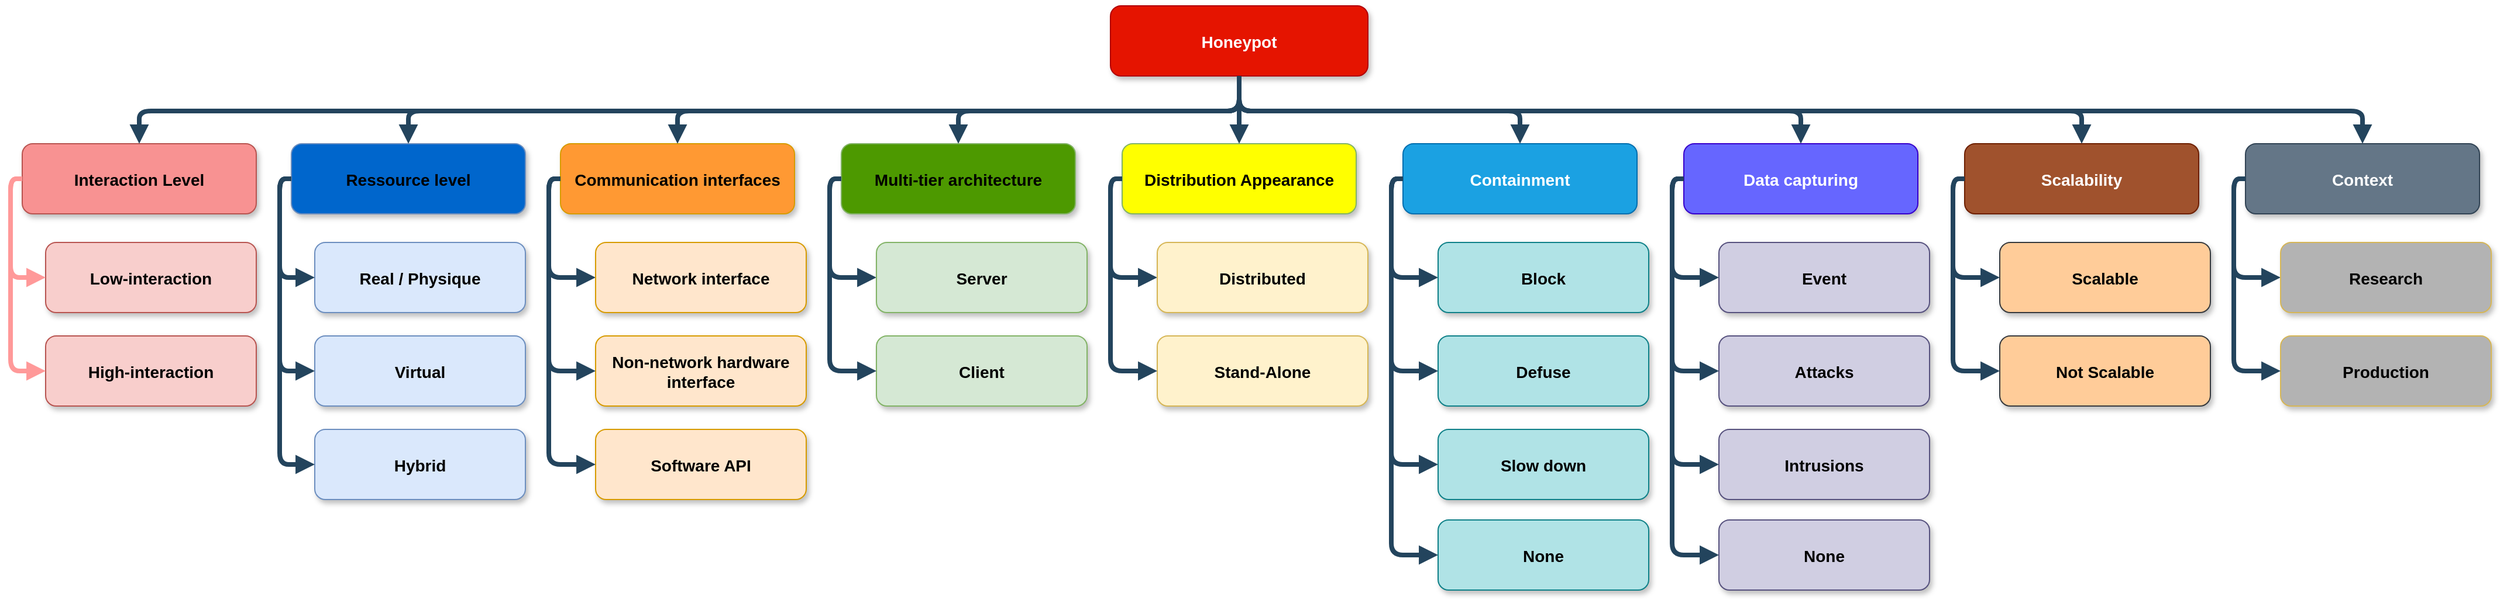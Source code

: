 <mxfile version="17.4.2" type="device"><diagram name="Page-1" id="97916047-d0de-89f5-080d-49f4d83e522f"><mxGraphModel dx="3815.5" dy="1225" grid="1" gridSize="10" guides="1" tooltips="1" connect="1" arrows="1" fold="1" page="1" pageScale="1.5" pageWidth="1169" pageHeight="827" background="none" math="0" shadow="0"><root><mxCell id="0"/><mxCell id="1" parent="0"/><mxCell id="3" value="Honeypot" style="rounded=1;fillColor=#e51400;strokeColor=#B20000;shadow=1;fontStyle=1;fontColor=#ffffff;fontSize=14;" parent="1" vertex="1"><mxGeometry x="810" y="350" width="220" height="60" as="geometry"/></mxCell><mxCell id="4" value="Interaction Level" style="rounded=1;fillColor=#F89292;strokeColor=#b85450;shadow=1;fontStyle=1;fontSize=14;" parent="1" vertex="1"><mxGeometry x="-120" y="468" width="200" height="60" as="geometry"/></mxCell><mxCell id="5" value="Ressource level" style="rounded=1;fillColor=#0066CC;strokeColor=#6c8ebf;shadow=1;fontStyle=1;fontSize=14;" parent="1" vertex="1"><mxGeometry x="110" y="468" width="200" height="60" as="geometry"/></mxCell><mxCell id="6" value="Communication interfaces" style="rounded=1;fillColor=#FF9933;strokeColor=#d79b00;shadow=1;fontStyle=1;fontSize=14;" parent="1" vertex="1"><mxGeometry x="340" y="468" width="200" height="60" as="geometry"/></mxCell><mxCell id="8" value="Low-interaction" style="rounded=1;fillColor=#f8cecc;strokeColor=#b85450;shadow=1;fontStyle=1;fontSize=14;" parent="1" vertex="1"><mxGeometry x="-100" y="552.5" width="180" height="60" as="geometry"/></mxCell><mxCell id="9" value="High-interaction" style="rounded=1;fillColor=#f8cecc;strokeColor=#b85450;shadow=1;fontStyle=1;fontSize=14;" parent="1" vertex="1"><mxGeometry x="-100" y="632.5" width="180" height="60" as="geometry"/></mxCell><mxCell id="30" value="" style="edgeStyle=elbowEdgeStyle;elbow=vertical;strokeWidth=4;endArrow=block;endFill=1;fontStyle=1;strokeColor=#23445D;entryX=0.5;entryY=0;entryDx=0;entryDy=0;" parent="1" source="3" target="5" edge="1"><mxGeometry x="22" y="165.5" width="100" height="100" as="geometry"><mxPoint x="22" y="265.5" as="sourcePoint"/><mxPoint x="122" y="165.5" as="targetPoint"/><Array as="points"><mxPoint x="260" y="440"/><mxPoint x="320" y="430"/></Array></mxGeometry></mxCell><mxCell id="31" value="" style="edgeStyle=elbowEdgeStyle;elbow=vertical;strokeWidth=4;endArrow=block;endFill=1;fontStyle=1;strokeColor=#23445D;" parent="1" source="3" target="4" edge="1"><mxGeometry x="22" y="165.5" width="100" height="100" as="geometry"><mxPoint x="22" y="265.5" as="sourcePoint"/><mxPoint x="122" y="165.5" as="targetPoint"/><Array as="points"><mxPoint x="460" y="440"/><mxPoint x="280" y="430"/><mxPoint x="450" y="430"/></Array></mxGeometry></mxCell><mxCell id="32" value="" style="edgeStyle=elbowEdgeStyle;elbow=vertical;strokeWidth=4;endArrow=block;endFill=1;fontStyle=1;strokeColor=#23445D;" parent="1" source="3" target="6" edge="1"><mxGeometry x="22" y="165.5" width="100" height="100" as="geometry"><mxPoint x="22" y="265.5" as="sourcePoint"/><mxPoint x="122" y="165.5" as="targetPoint"/><Array as="points"><mxPoint x="630" y="440"/><mxPoint x="700" y="440"/><mxPoint x="610" y="430"/></Array></mxGeometry></mxCell><mxCell id="34" value="" style="edgeStyle=elbowEdgeStyle;elbow=vertical;strokeWidth=4;endArrow=block;endFill=1;fontStyle=1;strokeColor=#FF9999;exitX=0;exitY=0.5;exitDx=0;exitDy=0;entryX=0;entryY=0.5;entryDx=0;entryDy=0;" parent="1" source="4" target="8" edge="1"><mxGeometry x="-168" y="178" width="100" height="100" as="geometry"><mxPoint x="-168" y="278" as="sourcePoint"/><mxPoint x="-68" y="178" as="targetPoint"/><Array as="points"><mxPoint x="-130" y="552.5"/><mxPoint x="-150" y="562.5"/><mxPoint x="-160" y="532.5"/><mxPoint x="-220" y="572.5"/></Array></mxGeometry></mxCell><mxCell id="38" value="" style="edgeStyle=elbowEdgeStyle;elbow=vertical;strokeWidth=4;endArrow=block;endFill=1;fontStyle=1;strokeColor=#FF9999;exitX=0;exitY=0.5;exitDx=0;exitDy=0;" parent="1" source="4" target="9" edge="1"><mxGeometry x="-128" y="178" width="100" height="100" as="geometry"><mxPoint x="-128" y="278" as="sourcePoint"/><mxPoint x="-28" y="178" as="targetPoint"/><Array as="points"><mxPoint x="-130" y="542.5"/><mxPoint x="-150" y="542.5"/><mxPoint x="-140" y="542.5"/><mxPoint x="-160" y="622.5"/></Array></mxGeometry></mxCell><mxCell id="48kjzYl1K3hrL3za5B5X-55" value="Real / Physique" style="rounded=1;fillColor=#dae8fc;strokeColor=#6c8ebf;shadow=1;fontStyle=1;fontSize=14;" parent="1" vertex="1"><mxGeometry x="130" y="552.5" width="180" height="60" as="geometry"/></mxCell><mxCell id="48kjzYl1K3hrL3za5B5X-56" value="" style="edgeStyle=elbowEdgeStyle;elbow=vertical;strokeWidth=4;endArrow=block;endFill=1;fontStyle=1;strokeColor=#23445D;exitX=0;exitY=0.5;exitDx=0;exitDy=0;entryX=0;entryY=0.5;entryDx=0;entryDy=0;" parent="1" source="5" target="48kjzYl1K3hrL3za5B5X-55" edge="1"><mxGeometry x="-188" y="188" width="100" height="100" as="geometry"><mxPoint x="-140" y="508" as="sourcePoint"/><mxPoint x="-140" y="592.5" as="targetPoint"/><Array as="points"><mxPoint x="100" y="542.5"/><mxPoint x="80" y="522.5"/><mxPoint x="90" y="522.5"/><mxPoint x="80" y="562.5"/><mxPoint x="-240" y="582.5"/></Array></mxGeometry></mxCell><mxCell id="48kjzYl1K3hrL3za5B5X-59" value="Virtual" style="rounded=1;fillColor=#dae8fc;strokeColor=#6c8ebf;shadow=1;fontStyle=1;fontSize=14;" parent="1" vertex="1"><mxGeometry x="130" y="632.5" width="180" height="60" as="geometry"/></mxCell><mxCell id="48kjzYl1K3hrL3za5B5X-61" value="" style="edgeStyle=elbowEdgeStyle;elbow=vertical;strokeWidth=4;endArrow=block;endFill=1;fontStyle=1;strokeColor=#23445D;exitX=0;exitY=0.5;exitDx=0;exitDy=0;entryX=0;entryY=0.5;entryDx=0;entryDy=0;" parent="1" source="5" target="48kjzYl1K3hrL3za5B5X-59" edge="1"><mxGeometry x="-168" y="208" width="100" height="100" as="geometry"><mxPoint x="130" y="518" as="sourcePoint"/><mxPoint x="130" y="602.5" as="targetPoint"/><Array as="points"><mxPoint x="100" y="542.5"/><mxPoint x="80" y="612.5"/><mxPoint x="100" y="542.5"/><mxPoint x="110" y="542.5"/><mxPoint x="100" y="582.5"/><mxPoint x="-220" y="602.5"/></Array></mxGeometry></mxCell><mxCell id="48kjzYl1K3hrL3za5B5X-63" value="Hybrid" style="rounded=1;fillColor=#dae8fc;strokeColor=#6c8ebf;shadow=1;fontStyle=1;fontSize=14;" parent="1" vertex="1"><mxGeometry x="130" y="712.5" width="180" height="60" as="geometry"/></mxCell><mxCell id="48kjzYl1K3hrL3za5B5X-64" value="" style="edgeStyle=elbowEdgeStyle;elbow=vertical;strokeWidth=4;endArrow=block;endFill=1;fontStyle=1;strokeColor=#23445D;exitX=0;exitY=0.5;exitDx=0;exitDy=0;entryX=0;entryY=0.5;entryDx=0;entryDy=0;" parent="1" source="5" target="48kjzYl1K3hrL3za5B5X-63" edge="1"><mxGeometry x="-158" y="218" width="100" height="100" as="geometry"><mxPoint x="120" y="508" as="sourcePoint"/><mxPoint x="140" y="682.5" as="targetPoint"/><Array as="points"><mxPoint x="100" y="532.5"/><mxPoint x="80" y="632.5"/><mxPoint x="110" y="552.5"/><mxPoint x="120" y="552.5"/><mxPoint x="110" y="592.5"/><mxPoint x="-210" y="612.5"/></Array></mxGeometry></mxCell><mxCell id="48kjzYl1K3hrL3za5B5X-69" value="Non-network hardware &#10;interface" style="rounded=1;fillColor=#ffe6cc;strokeColor=#d79b00;shadow=1;fontStyle=1;fontSize=14;" parent="1" vertex="1"><mxGeometry x="370" y="632.5" width="180" height="60" as="geometry"/></mxCell><mxCell id="48kjzYl1K3hrL3za5B5X-70" value="" style="edgeStyle=elbowEdgeStyle;elbow=vertical;strokeWidth=4;endArrow=block;endFill=1;fontStyle=1;strokeColor=#23445D;exitX=0;exitY=0.5;exitDx=0;exitDy=0;entryX=0;entryY=0.5;entryDx=0;entryDy=0;" parent="1" source="6" target="48kjzYl1K3hrL3za5B5X-71" edge="1"><mxGeometry x="-148" y="228" width="100" height="100" as="geometry"><mxPoint x="120" y="508" as="sourcePoint"/><mxPoint x="140" y="772.5" as="targetPoint"/><Array as="points"><mxPoint x="330" y="532.5"/><mxPoint x="90" y="642.5"/><mxPoint x="120" y="562.5"/><mxPoint x="130" y="562.5"/><mxPoint x="120" y="602.5"/><mxPoint x="-200" y="622.5"/></Array></mxGeometry></mxCell><mxCell id="48kjzYl1K3hrL3za5B5X-71" value="Network interface" style="rounded=1;fillColor=#ffe6cc;strokeColor=#d79b00;shadow=1;fontStyle=1;fontSize=14;" parent="1" vertex="1"><mxGeometry x="370" y="552.5" width="180" height="60" as="geometry"/></mxCell><mxCell id="48kjzYl1K3hrL3za5B5X-72" value="" style="edgeStyle=elbowEdgeStyle;elbow=vertical;strokeWidth=4;endArrow=block;endFill=1;fontStyle=1;strokeColor=#23445D;exitX=0;exitY=0.5;exitDx=0;exitDy=0;entryX=0;entryY=0.5;entryDx=0;entryDy=0;" parent="1" source="6" target="48kjzYl1K3hrL3za5B5X-69" edge="1"><mxGeometry x="-138" y="238" width="100" height="100" as="geometry"><mxPoint x="350" y="508" as="sourcePoint"/><mxPoint x="330" y="682.5" as="targetPoint"/><Array as="points"><mxPoint x="330" y="622.5"/><mxPoint x="340" y="542.5"/><mxPoint x="100" y="652.5"/><mxPoint x="130" y="572.5"/><mxPoint x="140" y="572.5"/><mxPoint x="130" y="612.5"/><mxPoint x="-190" y="632.5"/></Array></mxGeometry></mxCell><mxCell id="48kjzYl1K3hrL3za5B5X-73" value="Software API " style="rounded=1;fillColor=#ffe6cc;strokeColor=#d79b00;shadow=1;fontStyle=1;fontSize=14;" parent="1" vertex="1"><mxGeometry x="370" y="712.5" width="180" height="60" as="geometry"/></mxCell><mxCell id="48kjzYl1K3hrL3za5B5X-74" value="" style="edgeStyle=elbowEdgeStyle;elbow=vertical;strokeWidth=4;endArrow=block;endFill=1;fontStyle=1;strokeColor=#23445D;exitX=0;exitY=0.5;exitDx=0;exitDy=0;entryX=0;entryY=0.5;entryDx=0;entryDy=0;" parent="1" source="6" target="48kjzYl1K3hrL3za5B5X-73" edge="1"><mxGeometry x="-128" y="248" width="100" height="100" as="geometry"><mxPoint x="350" y="508" as="sourcePoint"/><mxPoint x="380" y="672.5" as="targetPoint"/><Array as="points"><mxPoint x="330" y="662.5"/><mxPoint x="350" y="552.5"/><mxPoint x="110" y="662.5"/><mxPoint x="140" y="582.5"/><mxPoint x="150" y="582.5"/><mxPoint x="140" y="622.5"/><mxPoint x="-180" y="642.5"/></Array></mxGeometry></mxCell><mxCell id="48kjzYl1K3hrL3za5B5X-75" value="Multi-tier architecture " style="rounded=1;fillColor=#4D9900;strokeColor=#82b366;shadow=1;fontStyle=1;fontSize=14;" parent="1" vertex="1"><mxGeometry x="580" y="468" width="200" height="60" as="geometry"/></mxCell><mxCell id="48kjzYl1K3hrL3za5B5X-76" value="Client" style="rounded=1;fillColor=#d5e8d4;strokeColor=#82b366;shadow=1;fontStyle=1;fontSize=14;" parent="1" vertex="1"><mxGeometry x="610" y="632.5" width="180" height="60" as="geometry"/></mxCell><mxCell id="48kjzYl1K3hrL3za5B5X-77" value="" style="edgeStyle=elbowEdgeStyle;elbow=vertical;strokeWidth=4;endArrow=block;endFill=1;fontStyle=1;strokeColor=#23445D;exitX=0;exitY=0.5;exitDx=0;exitDy=0;entryX=0;entryY=0.5;entryDx=0;entryDy=0;" parent="1" source="48kjzYl1K3hrL3za5B5X-75" target="48kjzYl1K3hrL3za5B5X-78" edge="1"><mxGeometry x="92" y="228" width="100" height="100" as="geometry"><mxPoint x="360" y="508" as="sourcePoint"/><mxPoint x="380" y="772.5" as="targetPoint"/><Array as="points"><mxPoint x="570" y="532.5"/><mxPoint x="330" y="642.5"/><mxPoint x="360" y="562.5"/><mxPoint x="370" y="562.5"/><mxPoint x="360" y="602.5"/><mxPoint x="40" y="622.5"/></Array></mxGeometry></mxCell><mxCell id="48kjzYl1K3hrL3za5B5X-78" value="Server" style="rounded=1;fillColor=#d5e8d4;strokeColor=#82b366;shadow=1;fontStyle=1;fontSize=14;" parent="1" vertex="1"><mxGeometry x="610" y="552.5" width="180" height="60" as="geometry"/></mxCell><mxCell id="48kjzYl1K3hrL3za5B5X-79" value="" style="edgeStyle=elbowEdgeStyle;elbow=vertical;strokeWidth=4;endArrow=block;endFill=1;fontStyle=1;strokeColor=#23445D;exitX=0;exitY=0.5;exitDx=0;exitDy=0;entryX=0;entryY=0.5;entryDx=0;entryDy=0;" parent="1" source="48kjzYl1K3hrL3za5B5X-75" target="48kjzYl1K3hrL3za5B5X-76" edge="1"><mxGeometry x="102" y="238" width="100" height="100" as="geometry"><mxPoint x="590" y="508" as="sourcePoint"/><mxPoint x="570" y="682.5" as="targetPoint"/><Array as="points"><mxPoint x="570" y="622.5"/><mxPoint x="580" y="542.5"/><mxPoint x="340" y="652.5"/><mxPoint x="370" y="572.5"/><mxPoint x="380" y="572.5"/><mxPoint x="370" y="612.5"/><mxPoint x="50" y="632.5"/></Array></mxGeometry></mxCell><mxCell id="48kjzYl1K3hrL3za5B5X-82" value="" style="edgeStyle=elbowEdgeStyle;elbow=vertical;strokeWidth=4;endArrow=block;endFill=1;fontStyle=1;strokeColor=#23445D;entryX=0.5;entryY=0;entryDx=0;entryDy=0;exitX=0.5;exitY=1;exitDx=0;exitDy=0;" parent="1" source="3" target="48kjzYl1K3hrL3za5B5X-75" edge="1"><mxGeometry x="32" y="175.5" width="100" height="100" as="geometry"><mxPoint x="782" y="415.5" as="sourcePoint"/><mxPoint x="500" y="478" as="targetPoint"/><Array as="points"><mxPoint x="760" y="440"/><mxPoint x="710" y="450"/><mxPoint x="620" y="440"/></Array></mxGeometry></mxCell><mxCell id="48kjzYl1K3hrL3za5B5X-83" value="Distribution Appearance" style="rounded=1;fillColor=#FFFF00;strokeColor=#82b366;shadow=1;fontStyle=1;fontSize=14;" parent="1" vertex="1"><mxGeometry x="820" y="468" width="200" height="60" as="geometry"/></mxCell><mxCell id="48kjzYl1K3hrL3za5B5X-84" value="Stand-Alone" style="rounded=1;fillColor=#fff2cc;strokeColor=#d6b656;shadow=1;fontStyle=1;fontSize=14;" parent="1" vertex="1"><mxGeometry x="850" y="632.5" width="180" height="60" as="geometry"/></mxCell><mxCell id="48kjzYl1K3hrL3za5B5X-85" value="" style="edgeStyle=elbowEdgeStyle;elbow=vertical;strokeWidth=4;endArrow=block;endFill=1;fontStyle=1;strokeColor=#23445D;exitX=0;exitY=0.5;exitDx=0;exitDy=0;entryX=0;entryY=0.5;entryDx=0;entryDy=0;" parent="1" source="48kjzYl1K3hrL3za5B5X-83" target="48kjzYl1K3hrL3za5B5X-86" edge="1"><mxGeometry x="332" y="228" width="100" height="100" as="geometry"><mxPoint x="600" y="508" as="sourcePoint"/><mxPoint x="620" y="772.5" as="targetPoint"/><Array as="points"><mxPoint x="810" y="532.5"/><mxPoint x="570" y="642.5"/><mxPoint x="600" y="562.5"/><mxPoint x="610" y="562.5"/><mxPoint x="600" y="602.5"/><mxPoint x="280" y="622.5"/></Array></mxGeometry></mxCell><mxCell id="48kjzYl1K3hrL3za5B5X-86" value="Distributed" style="rounded=1;fillColor=#fff2cc;strokeColor=#d6b656;shadow=1;fontStyle=1;fontSize=14;" parent="1" vertex="1"><mxGeometry x="850" y="552.5" width="180" height="60" as="geometry"/></mxCell><mxCell id="48kjzYl1K3hrL3za5B5X-87" value="" style="edgeStyle=elbowEdgeStyle;elbow=vertical;strokeWidth=4;endArrow=block;endFill=1;fontStyle=1;strokeColor=#23445D;exitX=0;exitY=0.5;exitDx=0;exitDy=0;entryX=0;entryY=0.5;entryDx=0;entryDy=0;" parent="1" source="48kjzYl1K3hrL3za5B5X-83" target="48kjzYl1K3hrL3za5B5X-84" edge="1"><mxGeometry x="342" y="238" width="100" height="100" as="geometry"><mxPoint x="830" y="508" as="sourcePoint"/><mxPoint x="810" y="682.5" as="targetPoint"/><Array as="points"><mxPoint x="810" y="622.5"/><mxPoint x="820" y="542.5"/><mxPoint x="580" y="652.5"/><mxPoint x="610" y="572.5"/><mxPoint x="620" y="572.5"/><mxPoint x="610" y="612.5"/><mxPoint x="290" y="632.5"/></Array></mxGeometry></mxCell><mxCell id="48kjzYl1K3hrL3za5B5X-90" value="" style="edgeStyle=elbowEdgeStyle;elbow=vertical;strokeWidth=4;endArrow=block;endFill=1;fontStyle=1;strokeColor=#23445D;entryX=0.5;entryY=0;entryDx=0;entryDy=0;exitX=0.5;exitY=1;exitDx=0;exitDy=0;" parent="1" source="3" target="48kjzYl1K3hrL3za5B5X-83" edge="1"><mxGeometry x="42" y="185.5" width="100" height="100" as="geometry"><mxPoint x="782" y="415.5" as="sourcePoint"/><mxPoint x="740" y="478" as="targetPoint"/><Array as="points"><mxPoint x="880" y="440"/><mxPoint x="720" y="460"/><mxPoint x="630" y="450"/></Array></mxGeometry></mxCell><mxCell id="48kjzYl1K3hrL3za5B5X-92" value="Containment" style="rounded=1;fillColor=#1ba1e2;strokeColor=#006EAF;shadow=1;fontStyle=1;fontSize=14;fontColor=#ffffff;" parent="1" vertex="1"><mxGeometry x="1060" y="468" width="200" height="60" as="geometry"/></mxCell><mxCell id="48kjzYl1K3hrL3za5B5X-93" value="Defuse" style="rounded=1;fillColor=#b0e3e6;strokeColor=#0e8088;shadow=1;fontStyle=1;fontSize=14;" parent="1" vertex="1"><mxGeometry x="1090" y="632.5" width="180" height="60" as="geometry"/></mxCell><mxCell id="48kjzYl1K3hrL3za5B5X-94" value="" style="edgeStyle=elbowEdgeStyle;elbow=vertical;strokeWidth=4;endArrow=block;endFill=1;fontStyle=1;strokeColor=#23445D;exitX=0;exitY=0.5;exitDx=0;exitDy=0;entryX=0;entryY=0.5;entryDx=0;entryDy=0;" parent="1" source="48kjzYl1K3hrL3za5B5X-92" target="48kjzYl1K3hrL3za5B5X-95" edge="1"><mxGeometry x="572" y="228" width="100" height="100" as="geometry"><mxPoint x="840" y="508" as="sourcePoint"/><mxPoint x="860" y="772.5" as="targetPoint"/><Array as="points"><mxPoint x="1050" y="532.5"/><mxPoint x="810" y="642.5"/><mxPoint x="840" y="562.5"/><mxPoint x="850" y="562.5"/><mxPoint x="840" y="602.5"/><mxPoint x="520" y="622.5"/></Array></mxGeometry></mxCell><mxCell id="48kjzYl1K3hrL3za5B5X-95" value="Block" style="rounded=1;fillColor=#b0e3e6;strokeColor=#0e8088;shadow=1;fontStyle=1;fontSize=14;" parent="1" vertex="1"><mxGeometry x="1090" y="552.5" width="180" height="60" as="geometry"/></mxCell><mxCell id="48kjzYl1K3hrL3za5B5X-96" value="" style="edgeStyle=elbowEdgeStyle;elbow=vertical;strokeWidth=4;endArrow=block;endFill=1;fontStyle=1;strokeColor=#23445D;exitX=0;exitY=0.5;exitDx=0;exitDy=0;entryX=0;entryY=0.5;entryDx=0;entryDy=0;" parent="1" source="48kjzYl1K3hrL3za5B5X-92" target="48kjzYl1K3hrL3za5B5X-93" edge="1"><mxGeometry x="582" y="238" width="100" height="100" as="geometry"><mxPoint x="1070" y="508" as="sourcePoint"/><mxPoint x="1050" y="682.5" as="targetPoint"/><Array as="points"><mxPoint x="1050" y="622.5"/><mxPoint x="1060" y="542.5"/><mxPoint x="820" y="652.5"/><mxPoint x="850" y="572.5"/><mxPoint x="860" y="572.5"/><mxPoint x="850" y="612.5"/><mxPoint x="530" y="632.5"/></Array></mxGeometry></mxCell><mxCell id="48kjzYl1K3hrL3za5B5X-97" value="Data capturing " style="rounded=1;fillColor=#6666FF;strokeColor=#3700CC;shadow=1;fontStyle=1;fontSize=14;fontColor=#ffffff;" parent="1" vertex="1"><mxGeometry x="1300" y="468" width="200" height="60" as="geometry"/></mxCell><mxCell id="48kjzYl1K3hrL3za5B5X-98" value="Attacks" style="rounded=1;fillColor=#d0cee2;strokeColor=#56517e;shadow=1;fontStyle=1;fontSize=14;" parent="1" vertex="1"><mxGeometry x="1330" y="632.5" width="180" height="60" as="geometry"/></mxCell><mxCell id="48kjzYl1K3hrL3za5B5X-99" value="" style="edgeStyle=elbowEdgeStyle;elbow=vertical;strokeWidth=4;endArrow=block;endFill=1;fontStyle=1;strokeColor=#23445D;exitX=0;exitY=0.5;exitDx=0;exitDy=0;entryX=0;entryY=0.5;entryDx=0;entryDy=0;" parent="1" source="48kjzYl1K3hrL3za5B5X-97" target="48kjzYl1K3hrL3za5B5X-100" edge="1"><mxGeometry x="812" y="228" width="100" height="100" as="geometry"><mxPoint x="1080" y="508" as="sourcePoint"/><mxPoint x="1100" y="772.5" as="targetPoint"/><Array as="points"><mxPoint x="1290" y="532.5"/><mxPoint x="1050" y="642.5"/><mxPoint x="1080" y="562.5"/><mxPoint x="1090" y="562.5"/><mxPoint x="1080" y="602.5"/><mxPoint x="760" y="622.5"/></Array></mxGeometry></mxCell><mxCell id="48kjzYl1K3hrL3za5B5X-100" value="Event" style="rounded=1;fillColor=#d0cee2;strokeColor=#56517e;shadow=1;fontStyle=1;fontSize=14;" parent="1" vertex="1"><mxGeometry x="1330" y="552.5" width="180" height="60" as="geometry"/></mxCell><mxCell id="48kjzYl1K3hrL3za5B5X-101" value="" style="edgeStyle=elbowEdgeStyle;elbow=vertical;strokeWidth=4;endArrow=block;endFill=1;fontStyle=1;strokeColor=#23445D;exitX=0;exitY=0.5;exitDx=0;exitDy=0;entryX=0;entryY=0.5;entryDx=0;entryDy=0;" parent="1" source="48kjzYl1K3hrL3za5B5X-97" target="48kjzYl1K3hrL3za5B5X-98" edge="1"><mxGeometry x="822" y="238" width="100" height="100" as="geometry"><mxPoint x="1310" y="508" as="sourcePoint"/><mxPoint x="1290" y="682.5" as="targetPoint"/><Array as="points"><mxPoint x="1290" y="622.5"/><mxPoint x="1300" y="542.5"/><mxPoint x="1060" y="652.5"/><mxPoint x="1090" y="572.5"/><mxPoint x="1100" y="572.5"/><mxPoint x="1090" y="612.5"/><mxPoint x="770" y="632.5"/></Array></mxGeometry></mxCell><mxCell id="48kjzYl1K3hrL3za5B5X-108" value="Scalability" style="rounded=1;fillColor=#a0522d;strokeColor=#6D1F00;shadow=1;fontStyle=1;fontSize=14;fontColor=#ffffff;" parent="1" vertex="1"><mxGeometry x="1540" y="468" width="200" height="60" as="geometry"/></mxCell><mxCell id="48kjzYl1K3hrL3za5B5X-109" value="Not Scalable" style="rounded=1;fillColor=#ffcc99;strokeColor=#36393d;shadow=1;fontStyle=1;fontSize=14;" parent="1" vertex="1"><mxGeometry x="1570" y="632.5" width="180" height="60" as="geometry"/></mxCell><mxCell id="48kjzYl1K3hrL3za5B5X-110" value="" style="edgeStyle=elbowEdgeStyle;elbow=vertical;strokeWidth=4;endArrow=block;endFill=1;fontStyle=1;strokeColor=#23445D;exitX=0;exitY=0.5;exitDx=0;exitDy=0;entryX=0;entryY=0.5;entryDx=0;entryDy=0;" parent="1" source="48kjzYl1K3hrL3za5B5X-108" target="48kjzYl1K3hrL3za5B5X-111" edge="1"><mxGeometry x="1052" y="228" width="100" height="100" as="geometry"><mxPoint x="1320" y="508" as="sourcePoint"/><mxPoint x="1340" y="772.5" as="targetPoint"/><Array as="points"><mxPoint x="1530" y="532.5"/><mxPoint x="1290" y="642.5"/><mxPoint x="1320" y="562.5"/><mxPoint x="1330" y="562.5"/><mxPoint x="1320" y="602.5"/><mxPoint x="1000" y="622.5"/></Array></mxGeometry></mxCell><mxCell id="48kjzYl1K3hrL3za5B5X-111" value="Scalable" style="rounded=1;fillColor=#ffcc99;strokeColor=#36393d;shadow=1;fontStyle=1;fontSize=14;" parent="1" vertex="1"><mxGeometry x="1570" y="552.5" width="180" height="60" as="geometry"/></mxCell><mxCell id="48kjzYl1K3hrL3za5B5X-112" value="" style="edgeStyle=elbowEdgeStyle;elbow=vertical;strokeWidth=4;endArrow=block;endFill=1;fontStyle=1;strokeColor=#23445D;exitX=0;exitY=0.5;exitDx=0;exitDy=0;entryX=0;entryY=0.5;entryDx=0;entryDy=0;" parent="1" source="48kjzYl1K3hrL3za5B5X-108" target="48kjzYl1K3hrL3za5B5X-109" edge="1"><mxGeometry x="1062" y="238" width="100" height="100" as="geometry"><mxPoint x="1550" y="508" as="sourcePoint"/><mxPoint x="1530" y="682.5" as="targetPoint"/><Array as="points"><mxPoint x="1530" y="622.5"/><mxPoint x="1540" y="542.5"/><mxPoint x="1300" y="652.5"/><mxPoint x="1330" y="572.5"/><mxPoint x="1340" y="572.5"/><mxPoint x="1330" y="612.5"/><mxPoint x="1010" y="632.5"/></Array></mxGeometry></mxCell><mxCell id="48kjzYl1K3hrL3za5B5X-113" value="Context" style="rounded=1;fillColor=#647687;strokeColor=#314354;shadow=1;fontStyle=1;fontSize=14;fontColor=#ffffff;" parent="1" vertex="1"><mxGeometry x="1780" y="468" width="200" height="60" as="geometry"/></mxCell><mxCell id="48kjzYl1K3hrL3za5B5X-114" value="Production" style="rounded=1;fillColor=#B3B3B3;strokeColor=#d6b656;shadow=1;fontStyle=1;fontSize=14;" parent="1" vertex="1"><mxGeometry x="1810" y="632.5" width="180" height="60" as="geometry"/></mxCell><mxCell id="48kjzYl1K3hrL3za5B5X-115" value="" style="edgeStyle=elbowEdgeStyle;elbow=vertical;strokeWidth=4;endArrow=block;endFill=1;fontStyle=1;strokeColor=#23445D;exitX=0;exitY=0.5;exitDx=0;exitDy=0;entryX=0;entryY=0.5;entryDx=0;entryDy=0;" parent="1" source="48kjzYl1K3hrL3za5B5X-113" target="48kjzYl1K3hrL3za5B5X-116" edge="1"><mxGeometry x="1292" y="228" width="100" height="100" as="geometry"><mxPoint x="1560" y="508" as="sourcePoint"/><mxPoint x="1580" y="772.5" as="targetPoint"/><Array as="points"><mxPoint x="1770" y="532.5"/><mxPoint x="1530" y="642.5"/><mxPoint x="1560" y="562.5"/><mxPoint x="1570" y="562.5"/><mxPoint x="1560" y="602.5"/><mxPoint x="1240" y="622.5"/></Array></mxGeometry></mxCell><mxCell id="48kjzYl1K3hrL3za5B5X-116" value="Research" style="rounded=1;fillColor=#B3B3B3;strokeColor=#d6b656;shadow=1;fontStyle=1;fontSize=14;" parent="1" vertex="1"><mxGeometry x="1810" y="552.5" width="180" height="60" as="geometry"/></mxCell><mxCell id="48kjzYl1K3hrL3za5B5X-117" value="" style="edgeStyle=elbowEdgeStyle;elbow=vertical;strokeWidth=4;endArrow=block;endFill=1;fontStyle=1;strokeColor=#23445D;exitX=0;exitY=0.5;exitDx=0;exitDy=0;entryX=0;entryY=0.5;entryDx=0;entryDy=0;" parent="1" source="48kjzYl1K3hrL3za5B5X-113" target="48kjzYl1K3hrL3za5B5X-114" edge="1"><mxGeometry x="1302" y="238" width="100" height="100" as="geometry"><mxPoint x="1790" y="508" as="sourcePoint"/><mxPoint x="1770" y="682.5" as="targetPoint"/><Array as="points"><mxPoint x="1770" y="622.5"/><mxPoint x="1780" y="542.5"/><mxPoint x="1540" y="652.5"/><mxPoint x="1570" y="572.5"/><mxPoint x="1580" y="572.5"/><mxPoint x="1570" y="612.5"/><mxPoint x="1250" y="632.5"/></Array></mxGeometry></mxCell><mxCell id="48kjzYl1K3hrL3za5B5X-118" value="Slow down" style="rounded=1;fillColor=#b0e3e6;strokeColor=#0e8088;shadow=1;fontStyle=1;fontSize=14;" parent="1" vertex="1"><mxGeometry x="1090" y="712.5" width="180" height="60" as="geometry"/></mxCell><mxCell id="48kjzYl1K3hrL3za5B5X-119" value="None" style="rounded=1;fillColor=#b0e3e6;strokeColor=#0e8088;shadow=1;fontStyle=1;fontSize=14;" parent="1" vertex="1"><mxGeometry x="1090" y="790" width="180" height="60" as="geometry"/></mxCell><mxCell id="48kjzYl1K3hrL3za5B5X-120" value="Intrusions" style="rounded=1;fillColor=#d0cee2;strokeColor=#56517e;shadow=1;fontStyle=1;fontSize=14;" parent="1" vertex="1"><mxGeometry x="1330" y="712.5" width="180" height="60" as="geometry"/></mxCell><mxCell id="48kjzYl1K3hrL3za5B5X-121" value="None" style="rounded=1;fillColor=#d0cee2;strokeColor=#56517e;shadow=1;fontStyle=1;fontSize=14;" parent="1" vertex="1"><mxGeometry x="1330" y="790" width="180" height="60" as="geometry"/></mxCell><mxCell id="48kjzYl1K3hrL3za5B5X-122" value="" style="edgeStyle=elbowEdgeStyle;elbow=vertical;strokeWidth=4;endArrow=block;endFill=1;fontStyle=1;strokeColor=#23445D;entryX=0.5;entryY=0;entryDx=0;entryDy=0;exitX=0.5;exitY=1;exitDx=0;exitDy=0;" parent="1" source="3" target="48kjzYl1K3hrL3za5B5X-92" edge="1"><mxGeometry x="52" y="195.5" width="100" height="100" as="geometry"><mxPoint x="810" y="415.5" as="sourcePoint"/><mxPoint x="930" y="478" as="targetPoint"/><Array as="points"><mxPoint x="980" y="440"/><mxPoint x="730" y="470"/><mxPoint x="640" y="460"/></Array></mxGeometry></mxCell><mxCell id="48kjzYl1K3hrL3za5B5X-123" value="" style="edgeStyle=elbowEdgeStyle;elbow=vertical;strokeWidth=4;endArrow=block;endFill=1;fontStyle=1;strokeColor=#23445D;entryX=0.5;entryY=0;entryDx=0;entryDy=0;exitX=0.5;exitY=1;exitDx=0;exitDy=0;" parent="1" source="3" target="48kjzYl1K3hrL3za5B5X-97" edge="1"><mxGeometry x="62" y="205.5" width="100" height="100" as="geometry"><mxPoint x="810" y="415.5" as="sourcePoint"/><mxPoint x="1170" y="478" as="targetPoint"/><Array as="points"><mxPoint x="1100" y="440"/><mxPoint x="740" y="480"/><mxPoint x="650" y="470"/></Array></mxGeometry></mxCell><mxCell id="48kjzYl1K3hrL3za5B5X-124" value="" style="edgeStyle=elbowEdgeStyle;elbow=vertical;strokeWidth=4;endArrow=block;endFill=1;fontStyle=1;strokeColor=#23445D;entryX=0.5;entryY=0;entryDx=0;entryDy=0;exitX=0.5;exitY=1;exitDx=0;exitDy=0;" parent="1" source="3" target="48kjzYl1K3hrL3za5B5X-108" edge="1"><mxGeometry x="72" y="215.5" width="100" height="100" as="geometry"><mxPoint x="820" y="425.5" as="sourcePoint"/><mxPoint x="1180" y="488" as="targetPoint"/><Array as="points"><mxPoint x="1220" y="440"/><mxPoint x="750" y="490"/><mxPoint x="660" y="480"/></Array></mxGeometry></mxCell><mxCell id="48kjzYl1K3hrL3za5B5X-125" value="" style="edgeStyle=elbowEdgeStyle;elbow=vertical;strokeWidth=4;endArrow=block;endFill=1;fontStyle=1;strokeColor=#23445D;entryX=0.5;entryY=0;entryDx=0;entryDy=0;exitX=0.5;exitY=1;exitDx=0;exitDy=0;" parent="1" source="3" target="48kjzYl1K3hrL3za5B5X-113" edge="1"><mxGeometry x="82" y="225.5" width="100" height="100" as="geometry"><mxPoint x="830" y="435.5" as="sourcePoint"/><mxPoint x="1190" y="498" as="targetPoint"/><Array as="points"><mxPoint x="1340" y="440"/><mxPoint x="1010" y="470"/><mxPoint x="760" y="500"/><mxPoint x="670" y="490"/></Array></mxGeometry></mxCell><mxCell id="xIhnkKlUuvkPP-eQjNVC-47" value="" style="edgeStyle=elbowEdgeStyle;elbow=vertical;strokeWidth=4;endArrow=block;endFill=1;fontStyle=1;strokeColor=#23445D;exitX=0;exitY=0.5;exitDx=0;exitDy=0;entryX=0;entryY=0.5;entryDx=0;entryDy=0;" edge="1" parent="1" source="48kjzYl1K3hrL3za5B5X-97" target="48kjzYl1K3hrL3za5B5X-120"><mxGeometry x="832" y="248" width="100" height="100" as="geometry"><mxPoint x="1310" y="508" as="sourcePoint"/><mxPoint x="1340" y="672.5" as="targetPoint"/><Array as="points"><mxPoint x="1290" y="650"/><mxPoint x="1300" y="632.5"/><mxPoint x="1310" y="552.5"/><mxPoint x="1070" y="662.5"/><mxPoint x="1100" y="582.5"/><mxPoint x="1110" y="582.5"/><mxPoint x="1100" y="622.5"/><mxPoint x="780" y="642.5"/></Array></mxGeometry></mxCell><mxCell id="xIhnkKlUuvkPP-eQjNVC-48" value="" style="edgeStyle=elbowEdgeStyle;elbow=vertical;strokeWidth=4;endArrow=block;endFill=1;fontStyle=1;strokeColor=#23445D;exitX=0;exitY=0.5;exitDx=0;exitDy=0;entryX=0;entryY=0.5;entryDx=0;entryDy=0;" edge="1" parent="1" source="48kjzYl1K3hrL3za5B5X-97" target="48kjzYl1K3hrL3za5B5X-121"><mxGeometry x="842" y="258" width="100" height="100" as="geometry"><mxPoint x="1310" y="508" as="sourcePoint"/><mxPoint x="1340" y="752.5" as="targetPoint"/><Array as="points"><mxPoint x="1290" y="700"/><mxPoint x="1300" y="660"/><mxPoint x="1310" y="642.5"/><mxPoint x="1320" y="562.5"/><mxPoint x="1080" y="672.5"/><mxPoint x="1110" y="592.5"/><mxPoint x="1120" y="592.5"/><mxPoint x="1110" y="632.5"/><mxPoint x="790" y="652.5"/></Array></mxGeometry></mxCell><mxCell id="xIhnkKlUuvkPP-eQjNVC-49" value="" style="edgeStyle=elbowEdgeStyle;elbow=vertical;strokeWidth=4;endArrow=block;endFill=1;fontStyle=1;strokeColor=#23445D;exitX=0;exitY=0.5;exitDx=0;exitDy=0;entryX=0;entryY=0.5;entryDx=0;entryDy=0;" edge="1" parent="1" source="48kjzYl1K3hrL3za5B5X-92" target="48kjzYl1K3hrL3za5B5X-118"><mxGeometry x="592" y="248" width="100" height="100" as="geometry"><mxPoint x="1070" y="508" as="sourcePoint"/><mxPoint x="1100" y="672.5" as="targetPoint"/><Array as="points"><mxPoint x="1050" y="660"/><mxPoint x="1060" y="632.5"/><mxPoint x="1070" y="552.5"/><mxPoint x="830" y="662.5"/><mxPoint x="860" y="582.5"/><mxPoint x="870" y="582.5"/><mxPoint x="860" y="622.5"/><mxPoint x="540" y="642.5"/></Array></mxGeometry></mxCell><mxCell id="xIhnkKlUuvkPP-eQjNVC-50" value="" style="edgeStyle=elbowEdgeStyle;elbow=vertical;strokeWidth=4;endArrow=block;endFill=1;fontStyle=1;strokeColor=#23445D;exitX=0;exitY=0.5;exitDx=0;exitDy=0;entryX=0;entryY=0.5;entryDx=0;entryDy=0;" edge="1" parent="1" source="48kjzYl1K3hrL3za5B5X-92" target="48kjzYl1K3hrL3za5B5X-119"><mxGeometry x="602" y="258" width="100" height="100" as="geometry"><mxPoint x="1070" y="508" as="sourcePoint"/><mxPoint x="1100" y="752.5" as="targetPoint"/><Array as="points"><mxPoint x="1050" y="720"/><mxPoint x="1060" y="670"/><mxPoint x="1070" y="642.5"/><mxPoint x="1080" y="562.5"/><mxPoint x="840" y="672.5"/><mxPoint x="870" y="592.5"/><mxPoint x="880" y="592.5"/><mxPoint x="870" y="632.5"/><mxPoint x="550" y="652.5"/></Array></mxGeometry></mxCell></root></mxGraphModel></diagram></mxfile>